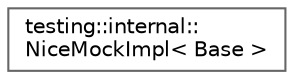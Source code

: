 digraph "Graphical Class Hierarchy"
{
 // LATEX_PDF_SIZE
  bgcolor="transparent";
  edge [fontname=Helvetica,fontsize=10,labelfontname=Helvetica,labelfontsize=10];
  node [fontname=Helvetica,fontsize=10,shape=box,height=0.2,width=0.4];
  rankdir="LR";
  Node0 [id="Node000000",label="testing::internal::\lNiceMockImpl\< Base \>",height=0.2,width=0.4,color="grey40", fillcolor="white", style="filled",URL="$classtesting_1_1internal_1_1NiceMockImpl.html",tooltip=" "];
}
